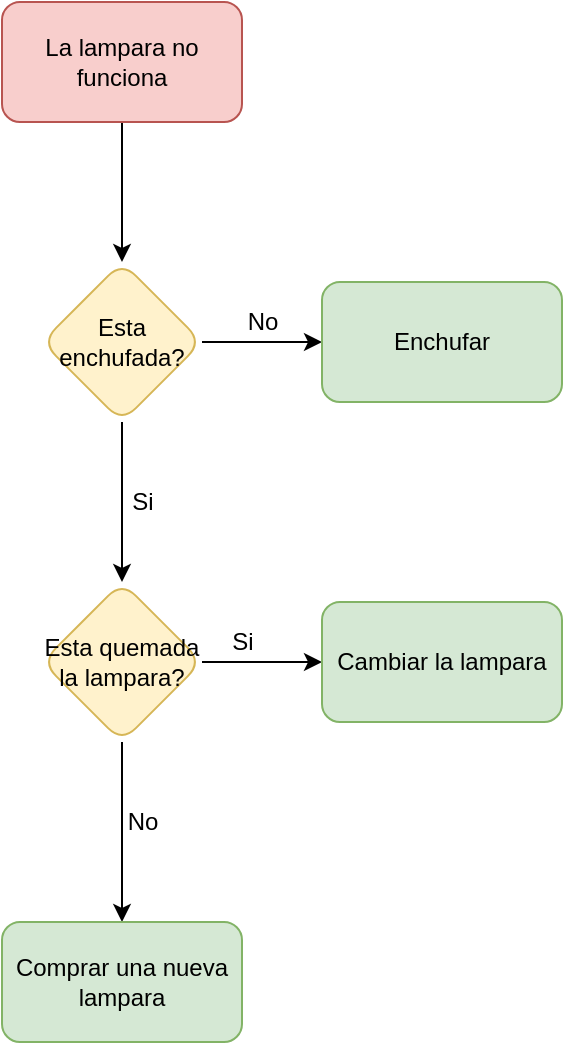 <mxfile version="20.4.1" type="device"><diagram id="XIM7Z30-2J3IFHY_kbUt" name="Page-1"><mxGraphModel dx="1422" dy="794" grid="1" gridSize="10" guides="1" tooltips="1" connect="1" arrows="1" fold="1" page="1" pageScale="1" pageWidth="850" pageHeight="1100" math="0" shadow="0"><root><mxCell id="0"/><mxCell id="1" parent="0"/><mxCell id="CcEc4kMP8QlEp9sUBE2s-6" value="" style="edgeStyle=orthogonalEdgeStyle;rounded=0;orthogonalLoop=1;jettySize=auto;html=1;" edge="1" parent="1" source="CcEc4kMP8QlEp9sUBE2s-1" target="CcEc4kMP8QlEp9sUBE2s-5"><mxGeometry relative="1" as="geometry"/></mxCell><mxCell id="CcEc4kMP8QlEp9sUBE2s-1" value="La lampara no funciona" style="rounded=1;whiteSpace=wrap;html=1;fillColor=#f8cecc;strokeColor=#b85450;" vertex="1" parent="1"><mxGeometry x="70" y="160" width="120" height="60" as="geometry"/></mxCell><mxCell id="CcEc4kMP8QlEp9sUBE2s-8" value="" style="edgeStyle=orthogonalEdgeStyle;rounded=0;orthogonalLoop=1;jettySize=auto;html=1;" edge="1" parent="1" source="CcEc4kMP8QlEp9sUBE2s-5" target="CcEc4kMP8QlEp9sUBE2s-7"><mxGeometry relative="1" as="geometry"/></mxCell><mxCell id="CcEc4kMP8QlEp9sUBE2s-10" value="" style="edgeStyle=orthogonalEdgeStyle;rounded=0;orthogonalLoop=1;jettySize=auto;html=1;" edge="1" parent="1" source="CcEc4kMP8QlEp9sUBE2s-5" target="CcEc4kMP8QlEp9sUBE2s-9"><mxGeometry relative="1" as="geometry"/></mxCell><mxCell id="CcEc4kMP8QlEp9sUBE2s-5" value="Esta enchufada?" style="rhombus;whiteSpace=wrap;html=1;fillColor=#fff2cc;strokeColor=#d6b656;rounded=1;" vertex="1" parent="1"><mxGeometry x="90" y="290" width="80" height="80" as="geometry"/></mxCell><mxCell id="CcEc4kMP8QlEp9sUBE2s-7" value="Enchufar" style="whiteSpace=wrap;html=1;fillColor=#d5e8d4;strokeColor=#82b366;rounded=1;" vertex="1" parent="1"><mxGeometry x="230" y="300" width="120" height="60" as="geometry"/></mxCell><mxCell id="CcEc4kMP8QlEp9sUBE2s-12" value="" style="edgeStyle=orthogonalEdgeStyle;rounded=0;orthogonalLoop=1;jettySize=auto;html=1;" edge="1" parent="1" source="CcEc4kMP8QlEp9sUBE2s-9" target="CcEc4kMP8QlEp9sUBE2s-11"><mxGeometry relative="1" as="geometry"/></mxCell><mxCell id="CcEc4kMP8QlEp9sUBE2s-14" value="" style="edgeStyle=orthogonalEdgeStyle;rounded=0;orthogonalLoop=1;jettySize=auto;html=1;" edge="1" parent="1" source="CcEc4kMP8QlEp9sUBE2s-9" target="CcEc4kMP8QlEp9sUBE2s-13"><mxGeometry relative="1" as="geometry"/></mxCell><mxCell id="CcEc4kMP8QlEp9sUBE2s-9" value="Esta quemada la lampara?" style="rhombus;whiteSpace=wrap;html=1;fillColor=#fff2cc;strokeColor=#d6b656;rounded=1;" vertex="1" parent="1"><mxGeometry x="90" y="450" width="80" height="80" as="geometry"/></mxCell><mxCell id="CcEc4kMP8QlEp9sUBE2s-11" value="Cambiar la lampara" style="whiteSpace=wrap;html=1;fillColor=#d5e8d4;strokeColor=#82b366;rounded=1;" vertex="1" parent="1"><mxGeometry x="230" y="460" width="120" height="60" as="geometry"/></mxCell><mxCell id="CcEc4kMP8QlEp9sUBE2s-13" value="Comprar una nueva lampara" style="whiteSpace=wrap;html=1;fillColor=#d5e8d4;strokeColor=#82b366;rounded=1;" vertex="1" parent="1"><mxGeometry x="70" y="620" width="120" height="60" as="geometry"/></mxCell><mxCell id="CcEc4kMP8QlEp9sUBE2s-15" value="No" style="text;html=1;align=center;verticalAlign=middle;resizable=0;points=[];autosize=1;strokeColor=none;fillColor=none;" vertex="1" parent="1"><mxGeometry x="180" y="305" width="40" height="30" as="geometry"/></mxCell><mxCell id="CcEc4kMP8QlEp9sUBE2s-16" value="Si&lt;br&gt;" style="text;html=1;align=center;verticalAlign=middle;resizable=0;points=[];autosize=1;strokeColor=none;fillColor=none;" vertex="1" parent="1"><mxGeometry x="125" y="395" width="30" height="30" as="geometry"/></mxCell><mxCell id="CcEc4kMP8QlEp9sUBE2s-17" value="Si&lt;br&gt;" style="text;html=1;align=center;verticalAlign=middle;resizable=0;points=[];autosize=1;strokeColor=none;fillColor=none;" vertex="1" parent="1"><mxGeometry x="175" y="465" width="30" height="30" as="geometry"/></mxCell><mxCell id="CcEc4kMP8QlEp9sUBE2s-18" value="No" style="text;html=1;align=center;verticalAlign=middle;resizable=0;points=[];autosize=1;strokeColor=none;fillColor=none;" vertex="1" parent="1"><mxGeometry x="120" y="555" width="40" height="30" as="geometry"/></mxCell></root></mxGraphModel></diagram></mxfile>